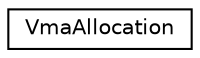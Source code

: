 digraph "Graphical Class Hierarchy"
{
  edge [fontname="Helvetica",fontsize="10",labelfontname="Helvetica",labelfontsize="10"];
  node [fontname="Helvetica",fontsize="10",shape=record];
  rankdir="LR";
  Node0 [label="VmaAllocation",height=0.2,width=0.4,color="black", fillcolor="white", style="filled",URL="$structVmaAllocation.html",tooltip="Represents single memory allocation. "];
}
